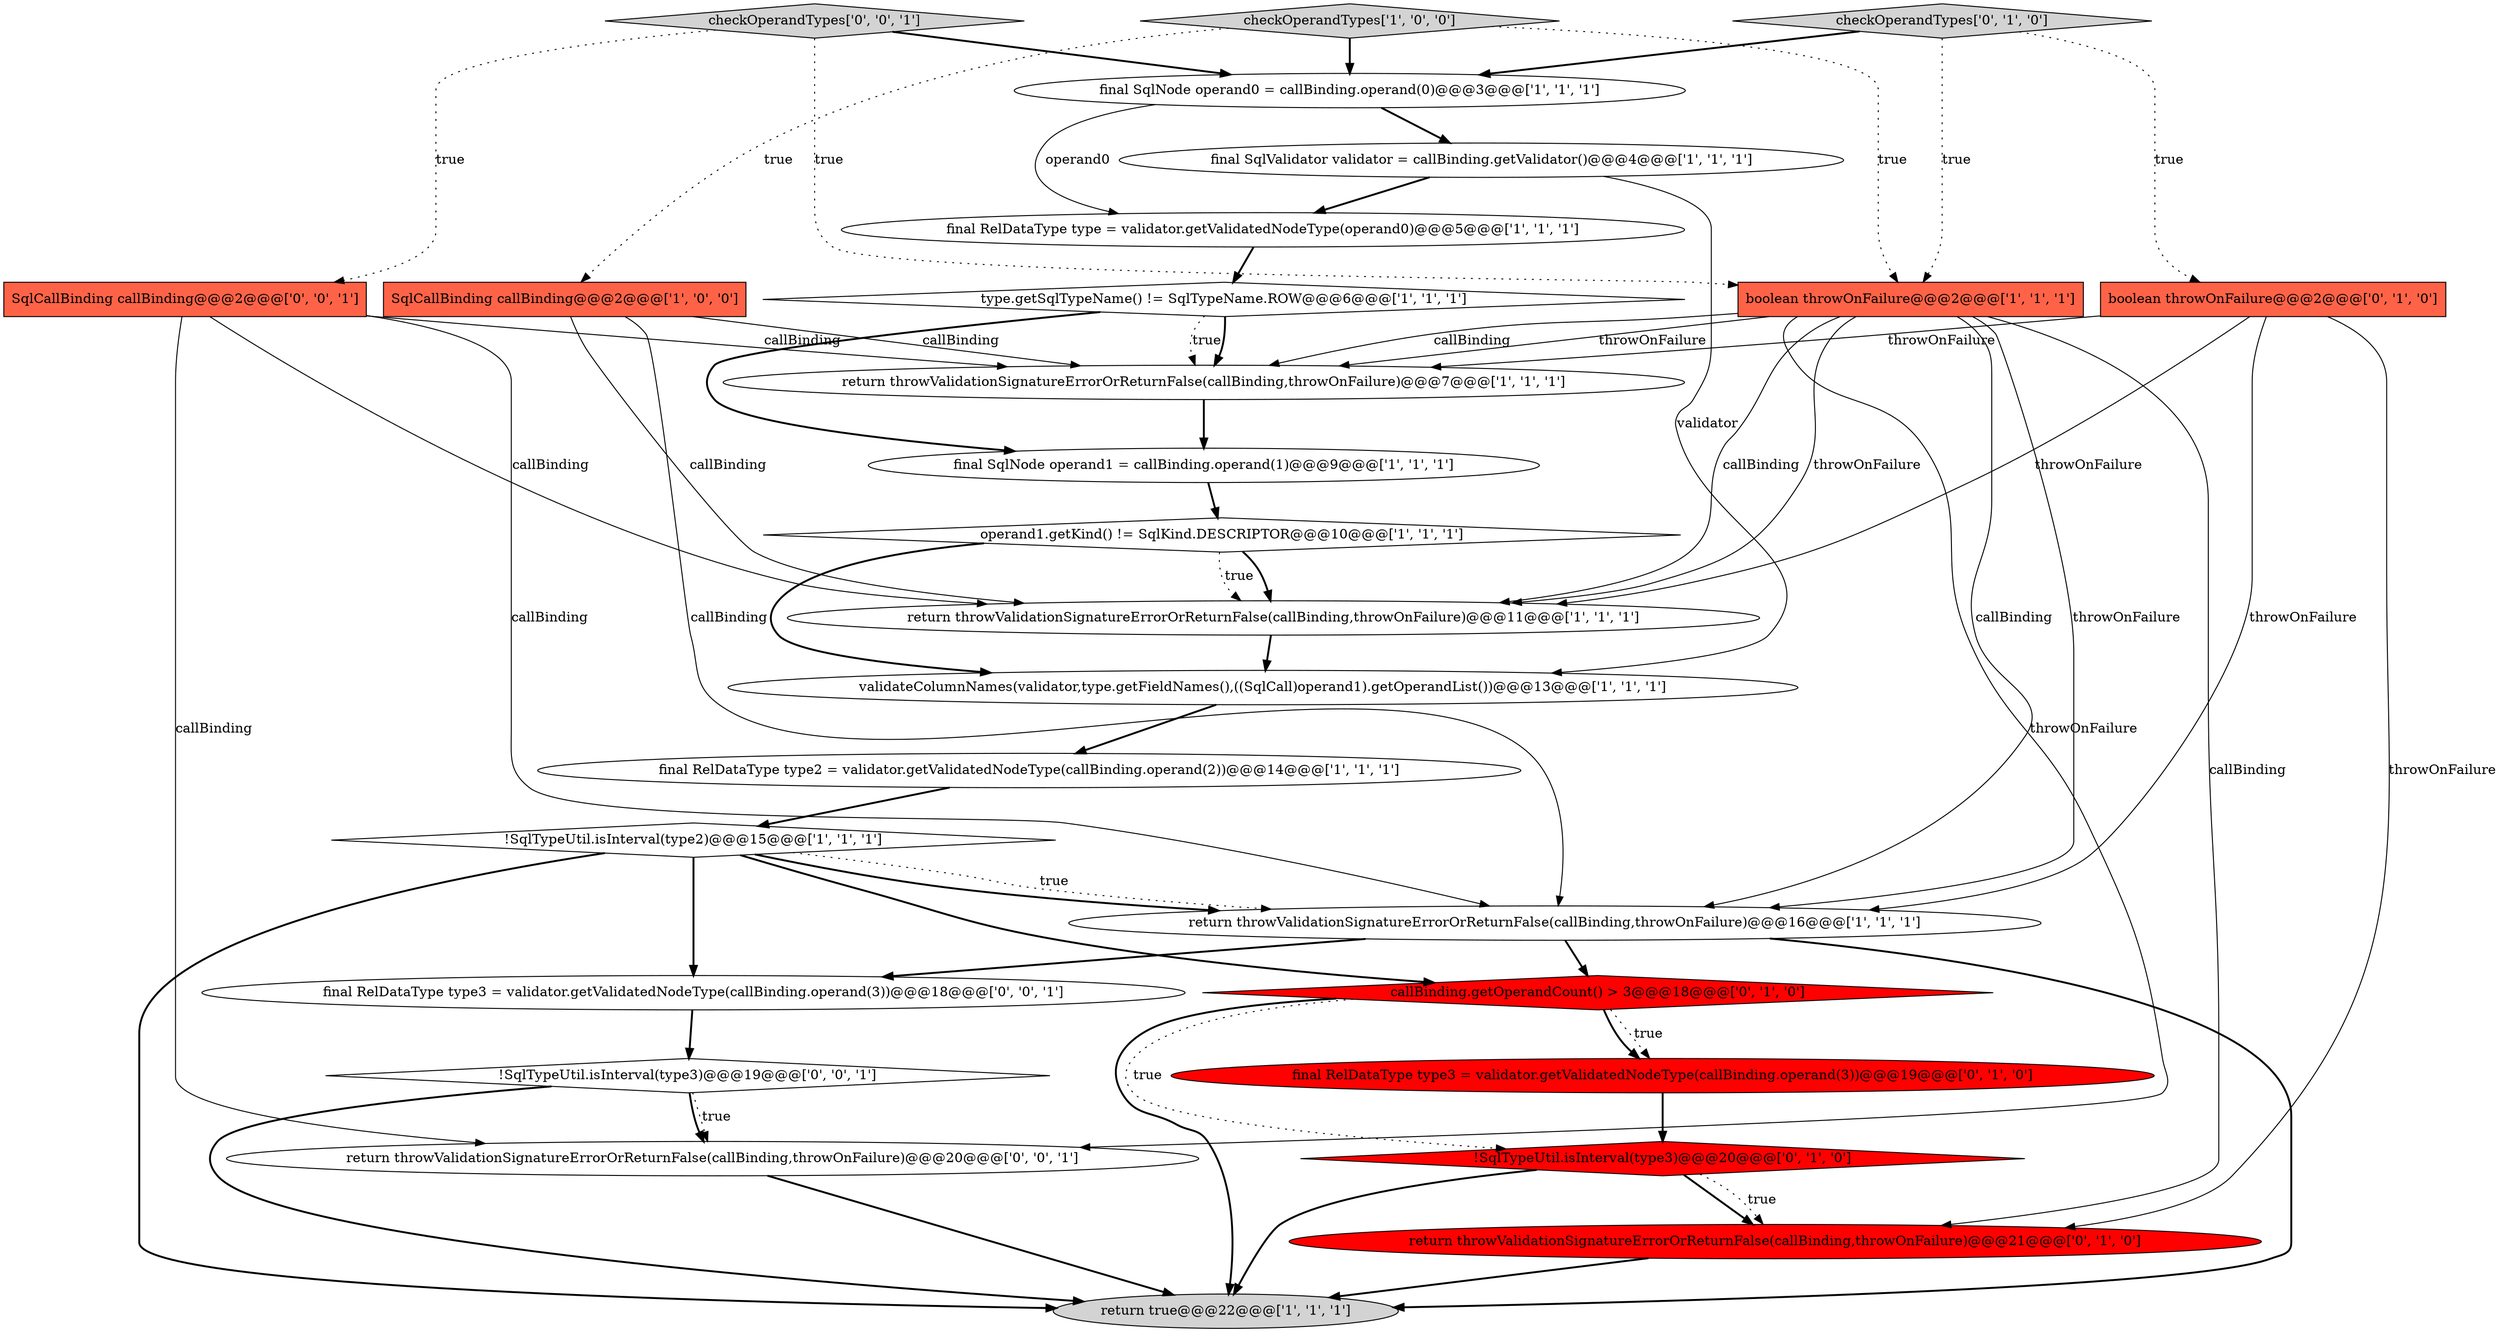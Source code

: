 digraph {
12 [style = filled, label = "final SqlValidator validator = callBinding.getValidator()@@@4@@@['1', '1', '1']", fillcolor = white, shape = ellipse image = "AAA0AAABBB1BBB"];
15 [style = filled, label = "type.getSqlTypeName() != SqlTypeName.ROW@@@6@@@['1', '1', '1']", fillcolor = white, shape = diamond image = "AAA0AAABBB1BBB"];
9 [style = filled, label = "return true@@@22@@@['1', '1', '1']", fillcolor = lightgray, shape = ellipse image = "AAA0AAABBB1BBB"];
7 [style = filled, label = "boolean throwOnFailure@@@2@@@['1', '1', '1']", fillcolor = tomato, shape = box image = "AAA0AAABBB1BBB"];
21 [style = filled, label = "final RelDataType type3 = validator.getValidatedNodeType(callBinding.operand(3))@@@19@@@['0', '1', '0']", fillcolor = red, shape = ellipse image = "AAA1AAABBB2BBB"];
20 [style = filled, label = "callBinding.getOperandCount() > 3@@@18@@@['0', '1', '0']", fillcolor = red, shape = diamond image = "AAA1AAABBB2BBB"];
5 [style = filled, label = "validateColumnNames(validator,type.getFieldNames(),((SqlCall)operand1).getOperandList())@@@13@@@['1', '1', '1']", fillcolor = white, shape = ellipse image = "AAA0AAABBB1BBB"];
6 [style = filled, label = "!SqlTypeUtil.isInterval(type2)@@@15@@@['1', '1', '1']", fillcolor = white, shape = diamond image = "AAA0AAABBB1BBB"];
4 [style = filled, label = "SqlCallBinding callBinding@@@2@@@['1', '0', '0']", fillcolor = tomato, shape = box image = "AAA0AAABBB1BBB"];
18 [style = filled, label = "!SqlTypeUtil.isInterval(type3)@@@20@@@['0', '1', '0']", fillcolor = red, shape = diamond image = "AAA1AAABBB2BBB"];
25 [style = filled, label = "final RelDataType type3 = validator.getValidatedNodeType(callBinding.operand(3))@@@18@@@['0', '0', '1']", fillcolor = white, shape = ellipse image = "AAA0AAABBB3BBB"];
22 [style = filled, label = "SqlCallBinding callBinding@@@2@@@['0', '0', '1']", fillcolor = tomato, shape = box image = "AAA0AAABBB3BBB"];
14 [style = filled, label = "operand1.getKind() != SqlKind.DESCRIPTOR@@@10@@@['1', '1', '1']", fillcolor = white, shape = diamond image = "AAA0AAABBB1BBB"];
3 [style = filled, label = "final RelDataType type = validator.getValidatedNodeType(operand0)@@@5@@@['1', '1', '1']", fillcolor = white, shape = ellipse image = "AAA0AAABBB1BBB"];
13 [style = filled, label = "final SqlNode operand1 = callBinding.operand(1)@@@9@@@['1', '1', '1']", fillcolor = white, shape = ellipse image = "AAA0AAABBB1BBB"];
10 [style = filled, label = "return throwValidationSignatureErrorOrReturnFalse(callBinding,throwOnFailure)@@@11@@@['1', '1', '1']", fillcolor = white, shape = ellipse image = "AAA0AAABBB1BBB"];
19 [style = filled, label = "checkOperandTypes['0', '1', '0']", fillcolor = lightgray, shape = diamond image = "AAA0AAABBB2BBB"];
0 [style = filled, label = "return throwValidationSignatureErrorOrReturnFalse(callBinding,throwOnFailure)@@@7@@@['1', '1', '1']", fillcolor = white, shape = ellipse image = "AAA0AAABBB1BBB"];
26 [style = filled, label = "return throwValidationSignatureErrorOrReturnFalse(callBinding,throwOnFailure)@@@20@@@['0', '0', '1']", fillcolor = white, shape = ellipse image = "AAA0AAABBB3BBB"];
2 [style = filled, label = "checkOperandTypes['1', '0', '0']", fillcolor = lightgray, shape = diamond image = "AAA0AAABBB1BBB"];
23 [style = filled, label = "checkOperandTypes['0', '0', '1']", fillcolor = lightgray, shape = diamond image = "AAA0AAABBB3BBB"];
16 [style = filled, label = "boolean throwOnFailure@@@2@@@['0', '1', '0']", fillcolor = tomato, shape = box image = "AAA0AAABBB2BBB"];
17 [style = filled, label = "return throwValidationSignatureErrorOrReturnFalse(callBinding,throwOnFailure)@@@21@@@['0', '1', '0']", fillcolor = red, shape = ellipse image = "AAA1AAABBB2BBB"];
11 [style = filled, label = "final RelDataType type2 = validator.getValidatedNodeType(callBinding.operand(2))@@@14@@@['1', '1', '1']", fillcolor = white, shape = ellipse image = "AAA0AAABBB1BBB"];
24 [style = filled, label = "!SqlTypeUtil.isInterval(type3)@@@19@@@['0', '0', '1']", fillcolor = white, shape = diamond image = "AAA0AAABBB3BBB"];
1 [style = filled, label = "return throwValidationSignatureErrorOrReturnFalse(callBinding,throwOnFailure)@@@16@@@['1', '1', '1']", fillcolor = white, shape = ellipse image = "AAA0AAABBB1BBB"];
8 [style = filled, label = "final SqlNode operand0 = callBinding.operand(0)@@@3@@@['1', '1', '1']", fillcolor = white, shape = ellipse image = "AAA0AAABBB1BBB"];
8->3 [style = solid, label="operand0"];
12->5 [style = solid, label="validator"];
15->13 [style = bold, label=""];
4->1 [style = solid, label="callBinding"];
0->13 [style = bold, label=""];
23->22 [style = dotted, label="true"];
20->9 [style = bold, label=""];
6->25 [style = bold, label=""];
16->0 [style = solid, label="throwOnFailure"];
7->0 [style = solid, label="throwOnFailure"];
11->6 [style = bold, label=""];
17->9 [style = bold, label=""];
6->1 [style = dotted, label="true"];
18->17 [style = bold, label=""];
14->10 [style = bold, label=""];
1->20 [style = bold, label=""];
26->9 [style = bold, label=""];
3->15 [style = bold, label=""];
20->21 [style = dotted, label="true"];
19->7 [style = dotted, label="true"];
23->7 [style = dotted, label="true"];
23->8 [style = bold, label=""];
15->0 [style = dotted, label="true"];
16->10 [style = solid, label="throwOnFailure"];
16->17 [style = solid, label="throwOnFailure"];
21->18 [style = bold, label=""];
19->8 [style = bold, label=""];
7->1 [style = solid, label="callBinding"];
1->9 [style = bold, label=""];
14->10 [style = dotted, label="true"];
20->21 [style = bold, label=""];
6->20 [style = bold, label=""];
6->1 [style = bold, label=""];
4->10 [style = solid, label="callBinding"];
7->17 [style = solid, label="callBinding"];
25->24 [style = bold, label=""];
24->26 [style = bold, label=""];
22->0 [style = solid, label="callBinding"];
10->5 [style = bold, label=""];
24->26 [style = dotted, label="true"];
22->10 [style = solid, label="callBinding"];
22->1 [style = solid, label="callBinding"];
2->7 [style = dotted, label="true"];
15->0 [style = bold, label=""];
7->10 [style = solid, label="callBinding"];
2->4 [style = dotted, label="true"];
22->26 [style = solid, label="callBinding"];
18->9 [style = bold, label=""];
20->18 [style = dotted, label="true"];
19->16 [style = dotted, label="true"];
7->26 [style = solid, label="throwOnFailure"];
12->3 [style = bold, label=""];
5->11 [style = bold, label=""];
7->10 [style = solid, label="throwOnFailure"];
7->0 [style = solid, label="callBinding"];
18->17 [style = dotted, label="true"];
6->9 [style = bold, label=""];
16->1 [style = solid, label="throwOnFailure"];
7->1 [style = solid, label="throwOnFailure"];
4->0 [style = solid, label="callBinding"];
13->14 [style = bold, label=""];
1->25 [style = bold, label=""];
8->12 [style = bold, label=""];
24->9 [style = bold, label=""];
2->8 [style = bold, label=""];
14->5 [style = bold, label=""];
}

